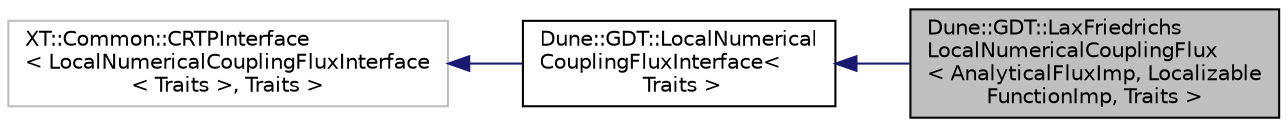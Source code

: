 digraph "Dune::GDT::LaxFriedrichsLocalNumericalCouplingFlux&lt; AnalyticalFluxImp, LocalizableFunctionImp, Traits &gt;"
{
  edge [fontname="Helvetica",fontsize="10",labelfontname="Helvetica",labelfontsize="10"];
  node [fontname="Helvetica",fontsize="10",shape=record];
  rankdir="LR";
  Node0 [label="Dune::GDT::LaxFriedrichs\lLocalNumericalCouplingFlux\l\< AnalyticalFluxImp, Localizable\lFunctionImp, Traits \>",height=0.2,width=0.4,color="black", fillcolor="grey75", style="filled", fontcolor="black"];
  Node1 -> Node0 [dir="back",color="midnightblue",fontsize="10",style="solid",fontname="Helvetica"];
  Node1 [label="Dune::GDT::LocalNumerical\lCouplingFluxInterface\<\l Traits \>",height=0.2,width=0.4,color="black", fillcolor="white", style="filled",URL="$a01223.html"];
  Node2 -> Node1 [dir="back",color="midnightblue",fontsize="10",style="solid",fontname="Helvetica"];
  Node2 [label="XT::Common::CRTPInterface\l\< LocalNumericalCouplingFluxInterface\l\< Traits \>, Traits \>",height=0.2,width=0.4,color="grey75", fillcolor="white", style="filled"];
}

